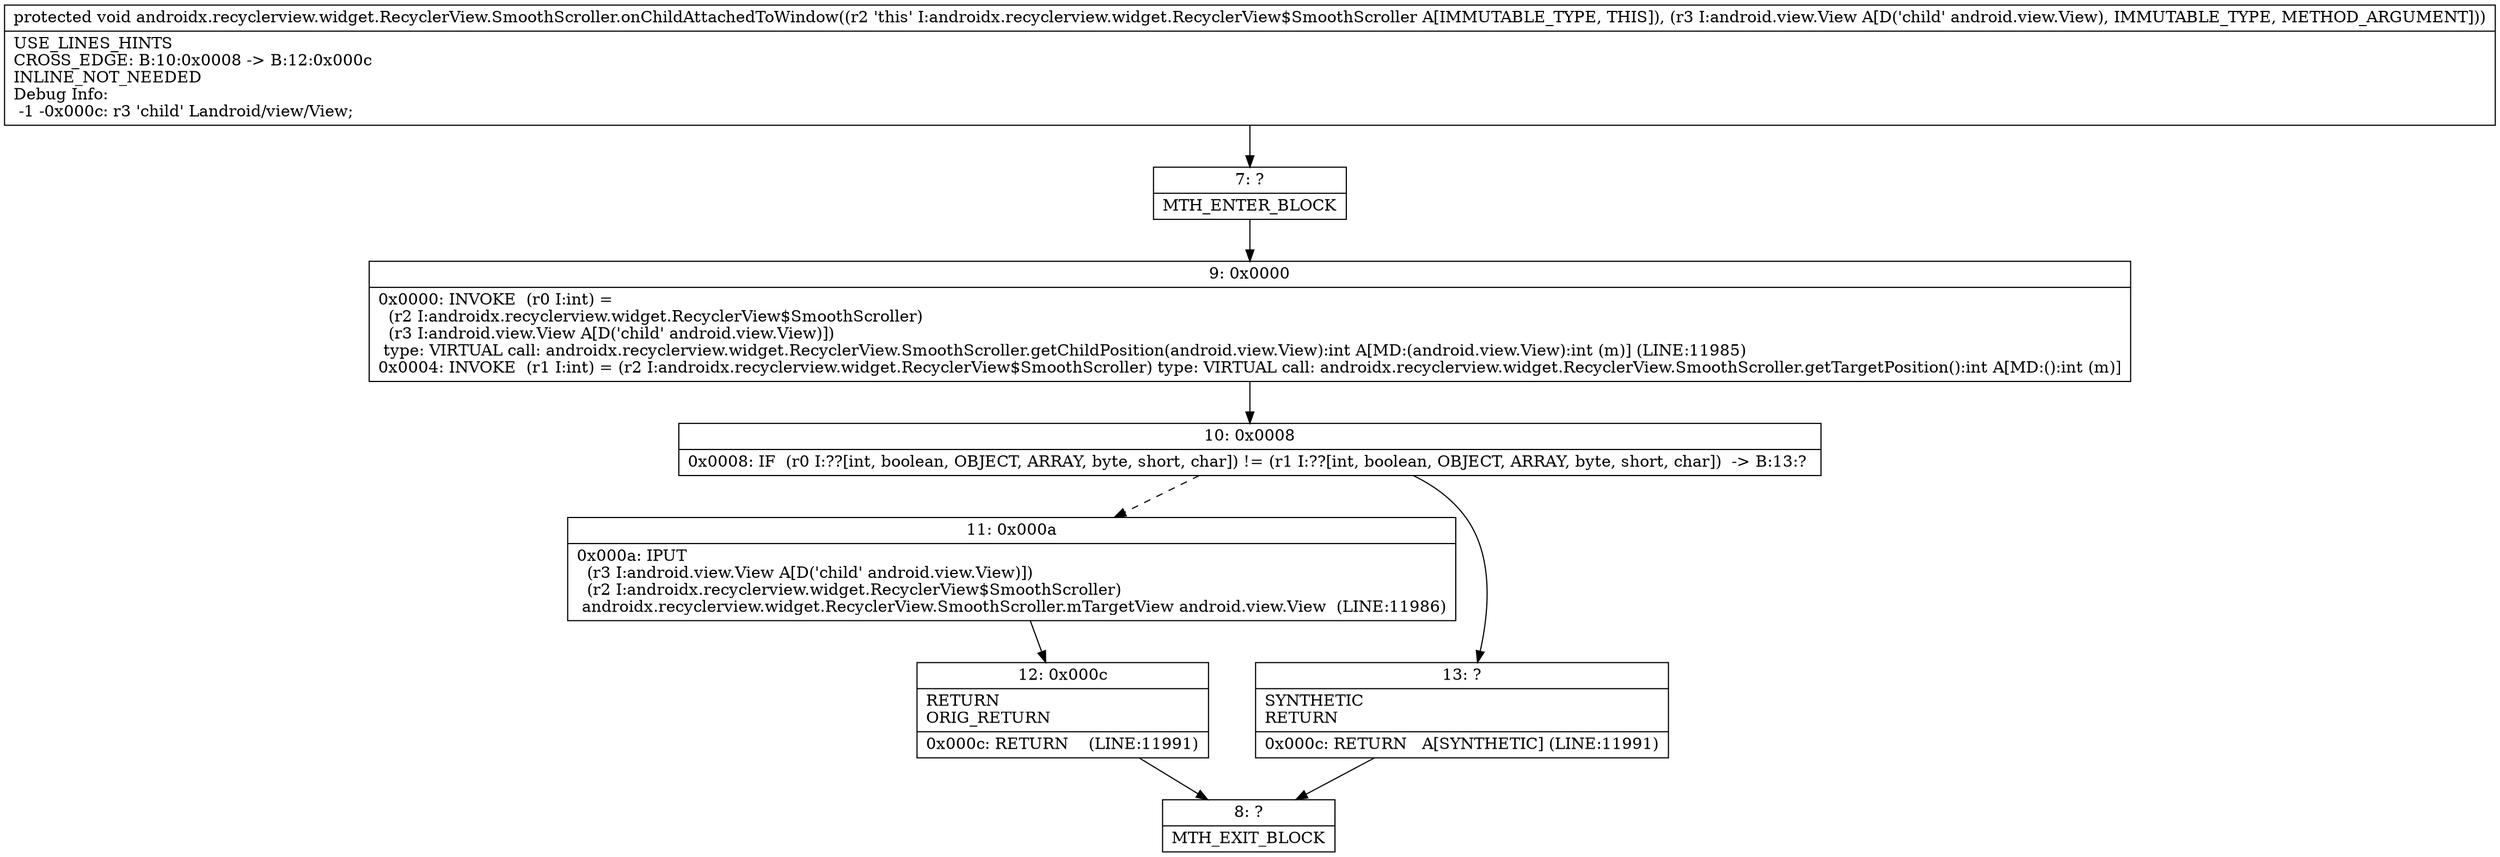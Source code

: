 digraph "CFG forandroidx.recyclerview.widget.RecyclerView.SmoothScroller.onChildAttachedToWindow(Landroid\/view\/View;)V" {
Node_7 [shape=record,label="{7\:\ ?|MTH_ENTER_BLOCK\l}"];
Node_9 [shape=record,label="{9\:\ 0x0000|0x0000: INVOKE  (r0 I:int) = \l  (r2 I:androidx.recyclerview.widget.RecyclerView$SmoothScroller)\l  (r3 I:android.view.View A[D('child' android.view.View)])\l type: VIRTUAL call: androidx.recyclerview.widget.RecyclerView.SmoothScroller.getChildPosition(android.view.View):int A[MD:(android.view.View):int (m)] (LINE:11985)\l0x0004: INVOKE  (r1 I:int) = (r2 I:androidx.recyclerview.widget.RecyclerView$SmoothScroller) type: VIRTUAL call: androidx.recyclerview.widget.RecyclerView.SmoothScroller.getTargetPosition():int A[MD:():int (m)]\l}"];
Node_10 [shape=record,label="{10\:\ 0x0008|0x0008: IF  (r0 I:??[int, boolean, OBJECT, ARRAY, byte, short, char]) != (r1 I:??[int, boolean, OBJECT, ARRAY, byte, short, char])  \-\> B:13:? \l}"];
Node_11 [shape=record,label="{11\:\ 0x000a|0x000a: IPUT  \l  (r3 I:android.view.View A[D('child' android.view.View)])\l  (r2 I:androidx.recyclerview.widget.RecyclerView$SmoothScroller)\l androidx.recyclerview.widget.RecyclerView.SmoothScroller.mTargetView android.view.View  (LINE:11986)\l}"];
Node_12 [shape=record,label="{12\:\ 0x000c|RETURN\lORIG_RETURN\l|0x000c: RETURN    (LINE:11991)\l}"];
Node_8 [shape=record,label="{8\:\ ?|MTH_EXIT_BLOCK\l}"];
Node_13 [shape=record,label="{13\:\ ?|SYNTHETIC\lRETURN\l|0x000c: RETURN   A[SYNTHETIC] (LINE:11991)\l}"];
MethodNode[shape=record,label="{protected void androidx.recyclerview.widget.RecyclerView.SmoothScroller.onChildAttachedToWindow((r2 'this' I:androidx.recyclerview.widget.RecyclerView$SmoothScroller A[IMMUTABLE_TYPE, THIS]), (r3 I:android.view.View A[D('child' android.view.View), IMMUTABLE_TYPE, METHOD_ARGUMENT]))  | USE_LINES_HINTS\lCROSS_EDGE: B:10:0x0008 \-\> B:12:0x000c\lINLINE_NOT_NEEDED\lDebug Info:\l  \-1 \-0x000c: r3 'child' Landroid\/view\/View;\l}"];
MethodNode -> Node_7;Node_7 -> Node_9;
Node_9 -> Node_10;
Node_10 -> Node_11[style=dashed];
Node_10 -> Node_13;
Node_11 -> Node_12;
Node_12 -> Node_8;
Node_13 -> Node_8;
}


